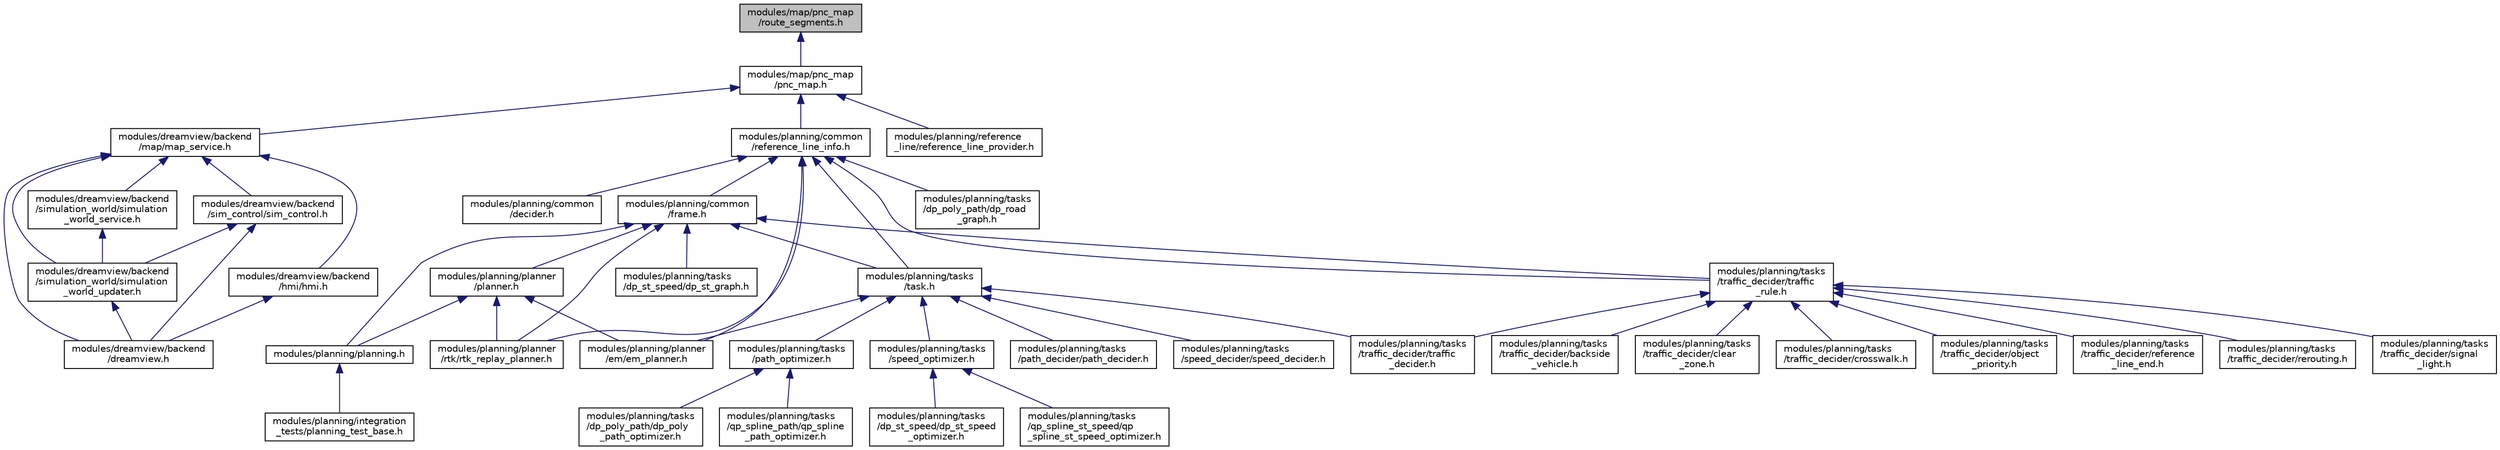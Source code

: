 digraph "modules/map/pnc_map/route_segments.h"
{
  edge [fontname="Helvetica",fontsize="10",labelfontname="Helvetica",labelfontsize="10"];
  node [fontname="Helvetica",fontsize="10",shape=record];
  Node1 [label="modules/map/pnc_map\l/route_segments.h",height=0.2,width=0.4,color="black", fillcolor="grey75", style="filled" fontcolor="black"];
  Node1 -> Node2 [dir="back",color="midnightblue",fontsize="10",style="solid",fontname="Helvetica"];
  Node2 [label="modules/map/pnc_map\l/pnc_map.h",height=0.2,width=0.4,color="black", fillcolor="white", style="filled",URL="$pnc__map_8h.html"];
  Node2 -> Node3 [dir="back",color="midnightblue",fontsize="10",style="solid",fontname="Helvetica"];
  Node3 [label="modules/dreamview/backend\l/map/map_service.h",height=0.2,width=0.4,color="black", fillcolor="white", style="filled",URL="$map__service_8h.html"];
  Node3 -> Node4 [dir="back",color="midnightblue",fontsize="10",style="solid",fontname="Helvetica"];
  Node4 [label="modules/dreamview/backend\l/dreamview.h",height=0.2,width=0.4,color="black", fillcolor="white", style="filled",URL="$dreamview_8h.html"];
  Node3 -> Node5 [dir="back",color="midnightblue",fontsize="10",style="solid",fontname="Helvetica"];
  Node5 [label="modules/dreamview/backend\l/simulation_world/simulation\l_world_updater.h",height=0.2,width=0.4,color="black", fillcolor="white", style="filled",URL="$simulation__world__updater_8h.html"];
  Node5 -> Node4 [dir="back",color="midnightblue",fontsize="10",style="solid",fontname="Helvetica"];
  Node3 -> Node6 [dir="back",color="midnightblue",fontsize="10",style="solid",fontname="Helvetica"];
  Node6 [label="modules/dreamview/backend\l/sim_control/sim_control.h",height=0.2,width=0.4,color="black", fillcolor="white", style="filled",URL="$sim__control_8h.html"];
  Node6 -> Node5 [dir="back",color="midnightblue",fontsize="10",style="solid",fontname="Helvetica"];
  Node6 -> Node4 [dir="back",color="midnightblue",fontsize="10",style="solid",fontname="Helvetica"];
  Node3 -> Node7 [dir="back",color="midnightblue",fontsize="10",style="solid",fontname="Helvetica"];
  Node7 [label="modules/dreamview/backend\l/simulation_world/simulation\l_world_service.h",height=0.2,width=0.4,color="black", fillcolor="white", style="filled",URL="$simulation__world__service_8h.html"];
  Node7 -> Node5 [dir="back",color="midnightblue",fontsize="10",style="solid",fontname="Helvetica"];
  Node3 -> Node8 [dir="back",color="midnightblue",fontsize="10",style="solid",fontname="Helvetica"];
  Node8 [label="modules/dreamview/backend\l/hmi/hmi.h",height=0.2,width=0.4,color="black", fillcolor="white", style="filled",URL="$hmi_8h.html"];
  Node8 -> Node4 [dir="back",color="midnightblue",fontsize="10",style="solid",fontname="Helvetica"];
  Node2 -> Node9 [dir="back",color="midnightblue",fontsize="10",style="solid",fontname="Helvetica"];
  Node9 [label="modules/planning/common\l/reference_line_info.h",height=0.2,width=0.4,color="black", fillcolor="white", style="filled",URL="$reference__line__info_8h.html"];
  Node9 -> Node10 [dir="back",color="midnightblue",fontsize="10",style="solid",fontname="Helvetica"];
  Node10 [label="modules/planning/common\l/decider.h",height=0.2,width=0.4,color="black", fillcolor="white", style="filled",URL="$decider_8h.html"];
  Node9 -> Node11 [dir="back",color="midnightblue",fontsize="10",style="solid",fontname="Helvetica"];
  Node11 [label="modules/planning/common\l/frame.h",height=0.2,width=0.4,color="black", fillcolor="white", style="filled",URL="$frame_8h.html"];
  Node11 -> Node12 [dir="back",color="midnightblue",fontsize="10",style="solid",fontname="Helvetica"];
  Node12 [label="modules/planning/planning.h",height=0.2,width=0.4,color="black", fillcolor="white", style="filled",URL="$planning_8h.html"];
  Node12 -> Node13 [dir="back",color="midnightblue",fontsize="10",style="solid",fontname="Helvetica"];
  Node13 [label="modules/planning/integration\l_tests/planning_test_base.h",height=0.2,width=0.4,color="black", fillcolor="white", style="filled",URL="$planning__test__base_8h.html"];
  Node11 -> Node14 [dir="back",color="midnightblue",fontsize="10",style="solid",fontname="Helvetica"];
  Node14 [label="modules/planning/planner\l/planner.h",height=0.2,width=0.4,color="black", fillcolor="white", style="filled",URL="$planner_8h.html"];
  Node14 -> Node12 [dir="back",color="midnightblue",fontsize="10",style="solid",fontname="Helvetica"];
  Node14 -> Node15 [dir="back",color="midnightblue",fontsize="10",style="solid",fontname="Helvetica"];
  Node15 [label="modules/planning/planner\l/em/em_planner.h",height=0.2,width=0.4,color="black", fillcolor="white", style="filled",URL="$em__planner_8h.html"];
  Node14 -> Node16 [dir="back",color="midnightblue",fontsize="10",style="solid",fontname="Helvetica"];
  Node16 [label="modules/planning/planner\l/rtk/rtk_replay_planner.h",height=0.2,width=0.4,color="black", fillcolor="white", style="filled",URL="$rtk__replay__planner_8h.html"];
  Node11 -> Node17 [dir="back",color="midnightblue",fontsize="10",style="solid",fontname="Helvetica"];
  Node17 [label="modules/planning/tasks\l/task.h",height=0.2,width=0.4,color="black", fillcolor="white", style="filled",URL="$task_8h.html"];
  Node17 -> Node15 [dir="back",color="midnightblue",fontsize="10",style="solid",fontname="Helvetica"];
  Node17 -> Node18 [dir="back",color="midnightblue",fontsize="10",style="solid",fontname="Helvetica"];
  Node18 [label="modules/planning/tasks\l/path_optimizer.h",height=0.2,width=0.4,color="black", fillcolor="white", style="filled",URL="$path__optimizer_8h.html"];
  Node18 -> Node19 [dir="back",color="midnightblue",fontsize="10",style="solid",fontname="Helvetica"];
  Node19 [label="modules/planning/tasks\l/dp_poly_path/dp_poly\l_path_optimizer.h",height=0.2,width=0.4,color="black", fillcolor="white", style="filled",URL="$dp__poly__path__optimizer_8h.html"];
  Node18 -> Node20 [dir="back",color="midnightblue",fontsize="10",style="solid",fontname="Helvetica"];
  Node20 [label="modules/planning/tasks\l/qp_spline_path/qp_spline\l_path_optimizer.h",height=0.2,width=0.4,color="black", fillcolor="white", style="filled",URL="$qp__spline__path__optimizer_8h.html"];
  Node17 -> Node21 [dir="back",color="midnightblue",fontsize="10",style="solid",fontname="Helvetica"];
  Node21 [label="modules/planning/tasks\l/speed_optimizer.h",height=0.2,width=0.4,color="black", fillcolor="white", style="filled",URL="$speed__optimizer_8h.html"];
  Node21 -> Node22 [dir="back",color="midnightblue",fontsize="10",style="solid",fontname="Helvetica"];
  Node22 [label="modules/planning/tasks\l/dp_st_speed/dp_st_speed\l_optimizer.h",height=0.2,width=0.4,color="black", fillcolor="white", style="filled",URL="$dp__st__speed__optimizer_8h.html"];
  Node21 -> Node23 [dir="back",color="midnightblue",fontsize="10",style="solid",fontname="Helvetica"];
  Node23 [label="modules/planning/tasks\l/qp_spline_st_speed/qp\l_spline_st_speed_optimizer.h",height=0.2,width=0.4,color="black", fillcolor="white", style="filled",URL="$qp__spline__st__speed__optimizer_8h.html"];
  Node17 -> Node24 [dir="back",color="midnightblue",fontsize="10",style="solid",fontname="Helvetica"];
  Node24 [label="modules/planning/tasks\l/path_decider/path_decider.h",height=0.2,width=0.4,color="black", fillcolor="white", style="filled",URL="$path__decider_8h.html"];
  Node17 -> Node25 [dir="back",color="midnightblue",fontsize="10",style="solid",fontname="Helvetica"];
  Node25 [label="modules/planning/tasks\l/speed_decider/speed_decider.h",height=0.2,width=0.4,color="black", fillcolor="white", style="filled",URL="$speed__decider_8h.html"];
  Node17 -> Node26 [dir="back",color="midnightblue",fontsize="10",style="solid",fontname="Helvetica"];
  Node26 [label="modules/planning/tasks\l/traffic_decider/traffic\l_decider.h",height=0.2,width=0.4,color="black", fillcolor="white", style="filled",URL="$traffic__decider_8h.html"];
  Node11 -> Node16 [dir="back",color="midnightblue",fontsize="10",style="solid",fontname="Helvetica"];
  Node11 -> Node27 [dir="back",color="midnightblue",fontsize="10",style="solid",fontname="Helvetica"];
  Node27 [label="modules/planning/tasks\l/dp_st_speed/dp_st_graph.h",height=0.2,width=0.4,color="black", fillcolor="white", style="filled",URL="$dp__st__graph_8h.html"];
  Node11 -> Node28 [dir="back",color="midnightblue",fontsize="10",style="solid",fontname="Helvetica"];
  Node28 [label="modules/planning/tasks\l/traffic_decider/traffic\l_rule.h",height=0.2,width=0.4,color="black", fillcolor="white", style="filled",URL="$traffic__rule_8h.html"];
  Node28 -> Node29 [dir="back",color="midnightblue",fontsize="10",style="solid",fontname="Helvetica"];
  Node29 [label="modules/planning/tasks\l/traffic_decider/backside\l_vehicle.h",height=0.2,width=0.4,color="black", fillcolor="white", style="filled",URL="$backside__vehicle_8h.html"];
  Node28 -> Node30 [dir="back",color="midnightblue",fontsize="10",style="solid",fontname="Helvetica"];
  Node30 [label="modules/planning/tasks\l/traffic_decider/clear\l_zone.h",height=0.2,width=0.4,color="black", fillcolor="white", style="filled",URL="$clear__zone_8h.html"];
  Node28 -> Node31 [dir="back",color="midnightblue",fontsize="10",style="solid",fontname="Helvetica"];
  Node31 [label="modules/planning/tasks\l/traffic_decider/crosswalk.h",height=0.2,width=0.4,color="black", fillcolor="white", style="filled",URL="$crosswalk_8h.html"];
  Node28 -> Node32 [dir="back",color="midnightblue",fontsize="10",style="solid",fontname="Helvetica"];
  Node32 [label="modules/planning/tasks\l/traffic_decider/object\l_priority.h",height=0.2,width=0.4,color="black", fillcolor="white", style="filled",URL="$object__priority_8h.html"];
  Node28 -> Node33 [dir="back",color="midnightblue",fontsize="10",style="solid",fontname="Helvetica"];
  Node33 [label="modules/planning/tasks\l/traffic_decider/reference\l_line_end.h",height=0.2,width=0.4,color="black", fillcolor="white", style="filled",URL="$reference__line__end_8h.html"];
  Node28 -> Node34 [dir="back",color="midnightblue",fontsize="10",style="solid",fontname="Helvetica"];
  Node34 [label="modules/planning/tasks\l/traffic_decider/rerouting.h",height=0.2,width=0.4,color="black", fillcolor="white", style="filled",URL="$rerouting_8h.html"];
  Node28 -> Node35 [dir="back",color="midnightblue",fontsize="10",style="solid",fontname="Helvetica"];
  Node35 [label="modules/planning/tasks\l/traffic_decider/signal\l_light.h",height=0.2,width=0.4,color="black", fillcolor="white", style="filled",URL="$signal__light_8h.html"];
  Node28 -> Node26 [dir="back",color="midnightblue",fontsize="10",style="solid",fontname="Helvetica"];
  Node9 -> Node15 [dir="back",color="midnightblue",fontsize="10",style="solid",fontname="Helvetica"];
  Node9 -> Node17 [dir="back",color="midnightblue",fontsize="10",style="solid",fontname="Helvetica"];
  Node9 -> Node16 [dir="back",color="midnightblue",fontsize="10",style="solid",fontname="Helvetica"];
  Node9 -> Node36 [dir="back",color="midnightblue",fontsize="10",style="solid",fontname="Helvetica"];
  Node36 [label="modules/planning/tasks\l/dp_poly_path/dp_road\l_graph.h",height=0.2,width=0.4,color="black", fillcolor="white", style="filled",URL="$dp__road__graph_8h.html"];
  Node9 -> Node28 [dir="back",color="midnightblue",fontsize="10",style="solid",fontname="Helvetica"];
  Node2 -> Node37 [dir="back",color="midnightblue",fontsize="10",style="solid",fontname="Helvetica"];
  Node37 [label="modules/planning/reference\l_line/reference_line_provider.h",height=0.2,width=0.4,color="black", fillcolor="white", style="filled",URL="$reference__line__provider_8h.html",tooltip="Declaration of the class ReferenceLineProvider. "];
}
